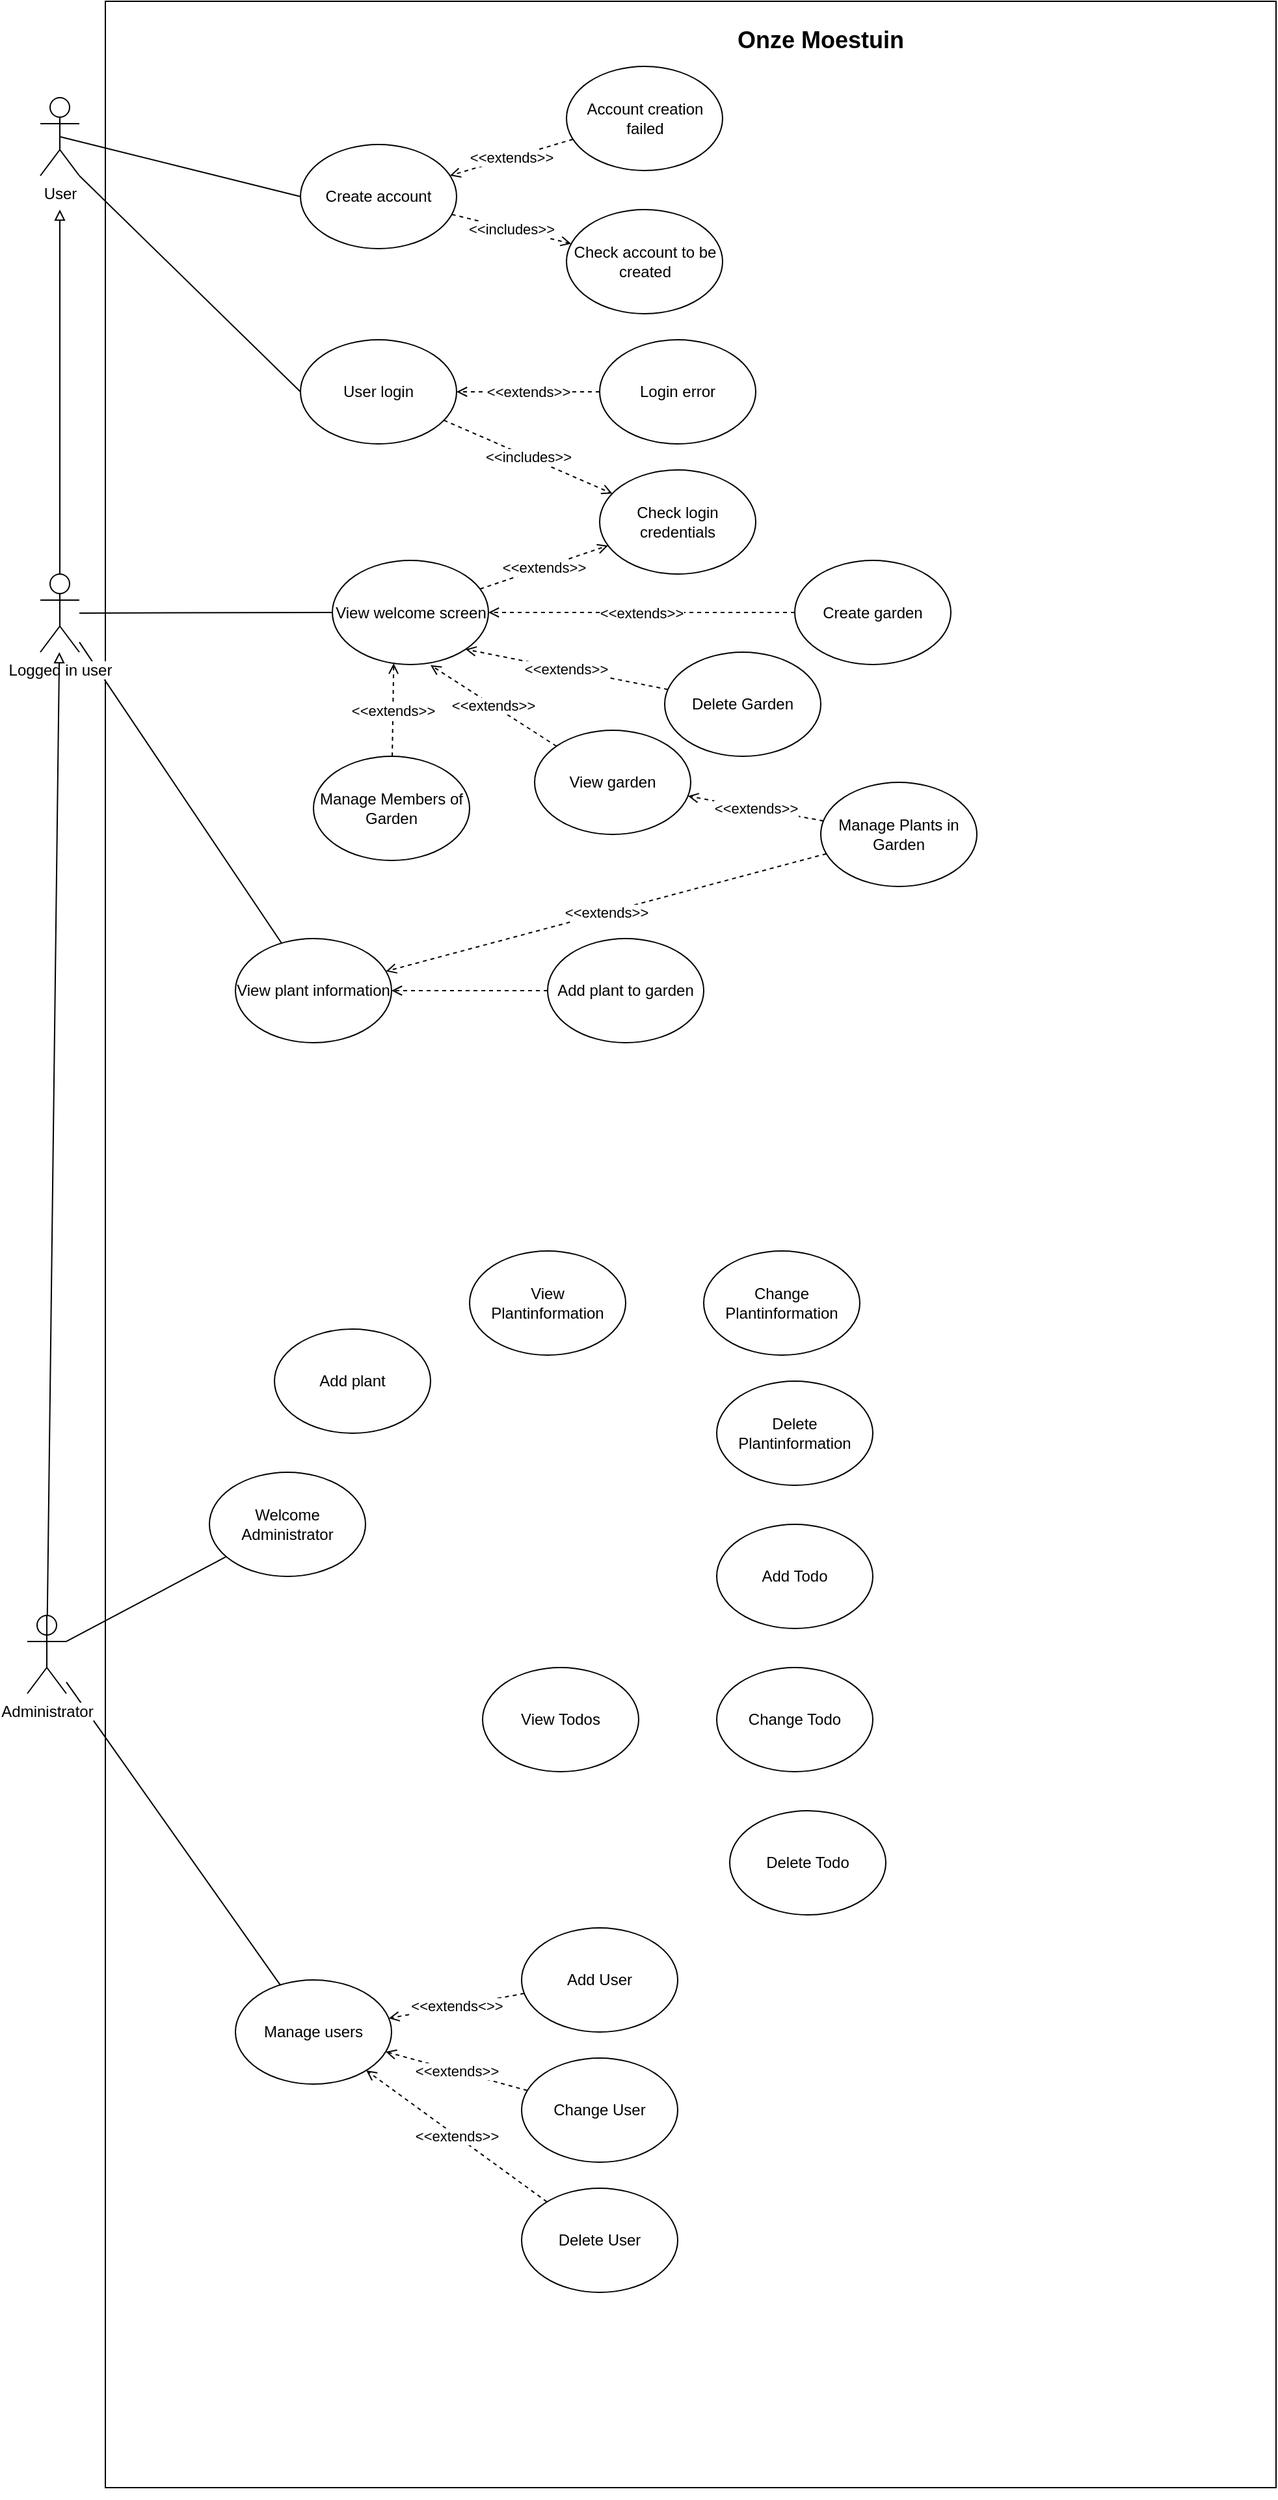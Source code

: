 <mxfile version="12.3.9" type="device" pages="1"><diagram id="q3U2suQJGyF84pC5xW6d" name="Page-1"><mxGraphModel dx="2031" dy="1236" grid="1" gridSize="10" guides="1" tooltips="1" connect="1" arrows="1" fold="1" page="1" pageScale="1" pageWidth="850" pageHeight="1100" math="0" shadow="0"><root><mxCell id="0"/><mxCell id="1" parent="0"/><mxCell id="mDtaNDROD4Jz31BkBLa5-69" style="edgeStyle=none;rounded=0;orthogonalLoop=1;jettySize=auto;html=1;exitX=0.5;exitY=1;exitDx=0;exitDy=0;dashed=1;endArrow=open;endFill=0;" edge="1" parent="1" source="mDtaNDROD4Jz31BkBLa5-53"><mxGeometry relative="1" as="geometry"><mxPoint x="570" y="1750" as="targetPoint"/></mxGeometry></mxCell><mxCell id="mDtaNDROD4Jz31BkBLa5-53" value="" style="rounded=0;whiteSpace=wrap;html=1;" vertex="1" parent="1"><mxGeometry x="130" y="120" width="900" height="1910" as="geometry"/></mxCell><mxCell id="mDtaNDROD4Jz31BkBLa5-2" value="&lt;b&gt;&lt;font style=&quot;font-size: 18px&quot;&gt;Onze Moestuin&lt;/font&gt;&lt;/b&gt;" style="text;html=1;strokeColor=none;fillColor=none;align=center;verticalAlign=middle;whiteSpace=wrap;rounded=0;" vertex="1" parent="1"><mxGeometry x="610" y="140" width="140" height="20" as="geometry"/></mxCell><mxCell id="mDtaNDROD4Jz31BkBLa5-24" style="edgeStyle=none;rounded=0;orthogonalLoop=1;jettySize=auto;html=1;endArrow=none;endFill=0;entryX=0;entryY=0.5;entryDx=0;entryDy=0;exitX=1;exitY=1;exitDx=0;exitDy=0;exitPerimeter=0;" edge="1" parent="1" source="mDtaNDROD4Jz31BkBLa5-81" target="mDtaNDROD4Jz31BkBLa5-23"><mxGeometry relative="1" as="geometry"/></mxCell><mxCell id="mDtaNDROD4Jz31BkBLa5-25" style="edgeStyle=none;rounded=0;orthogonalLoop=1;jettySize=auto;html=1;entryX=0;entryY=0.5;entryDx=0;entryDy=0;endArrow=none;endFill=0;exitX=0.5;exitY=0.5;exitDx=0;exitDy=0;exitPerimeter=0;" edge="1" parent="1" source="mDtaNDROD4Jz31BkBLa5-81" target="mDtaNDROD4Jz31BkBLa5-12"><mxGeometry relative="1" as="geometry"/></mxCell><mxCell id="mDtaNDROD4Jz31BkBLa5-38" style="edgeStyle=none;rounded=0;orthogonalLoop=1;jettySize=auto;html=1;endArrow=none;endFill=0;" edge="1" parent="1" source="mDtaNDROD4Jz31BkBLa5-3" target="mDtaNDROD4Jz31BkBLa5-36"><mxGeometry relative="1" as="geometry"/></mxCell><mxCell id="mDtaNDROD4Jz31BkBLa5-41" style="edgeStyle=none;rounded=0;orthogonalLoop=1;jettySize=auto;html=1;endArrow=none;endFill=0;entryX=0;entryY=0.5;entryDx=0;entryDy=0;" edge="1" parent="1" source="mDtaNDROD4Jz31BkBLa5-3" target="mDtaNDROD4Jz31BkBLa5-39"><mxGeometry relative="1" as="geometry"/></mxCell><mxCell id="mDtaNDROD4Jz31BkBLa5-82" style="edgeStyle=none;rounded=0;orthogonalLoop=1;jettySize=auto;html=1;entryX=0.5;entryY=1.433;entryDx=0;entryDy=0;entryPerimeter=0;endArrow=block;endFill=0;" edge="1" parent="1" source="mDtaNDROD4Jz31BkBLa5-3" target="mDtaNDROD4Jz31BkBLa5-81"><mxGeometry relative="1" as="geometry"/></mxCell><mxCell id="mDtaNDROD4Jz31BkBLa5-3" value="Logged in user" style="shape=umlActor;verticalLabelPosition=bottom;labelBackgroundColor=#ffffff;verticalAlign=top;html=1;outlineConnect=0;" vertex="1" parent="1"><mxGeometry x="80" y="560" width="30" height="60" as="geometry"/></mxCell><mxCell id="mDtaNDROD4Jz31BkBLa5-54" style="edgeStyle=none;rounded=0;orthogonalLoop=1;jettySize=auto;html=1;endArrow=block;endFill=0;" edge="1" parent="1" source="mDtaNDROD4Jz31BkBLa5-9" target="mDtaNDROD4Jz31BkBLa5-3"><mxGeometry relative="1" as="geometry"/></mxCell><mxCell id="mDtaNDROD4Jz31BkBLa5-75" style="edgeStyle=none;rounded=0;orthogonalLoop=1;jettySize=auto;html=1;exitX=1;exitY=0.333;exitDx=0;exitDy=0;exitPerimeter=0;endArrow=none;endFill=0;" edge="1" parent="1" source="mDtaNDROD4Jz31BkBLa5-9" target="mDtaNDROD4Jz31BkBLa5-58"><mxGeometry relative="1" as="geometry"/></mxCell><mxCell id="mDtaNDROD4Jz31BkBLa5-76" style="edgeStyle=none;rounded=0;orthogonalLoop=1;jettySize=auto;html=1;endArrow=none;endFill=0;" edge="1" parent="1" source="mDtaNDROD4Jz31BkBLa5-9" target="mDtaNDROD4Jz31BkBLa5-63"><mxGeometry relative="1" as="geometry"/></mxCell><mxCell id="mDtaNDROD4Jz31BkBLa5-9" value="Administrator" style="shape=umlActor;verticalLabelPosition=bottom;labelBackgroundColor=#ffffff;verticalAlign=top;html=1;outlineConnect=0;" vertex="1" parent="1"><mxGeometry x="70" y="1360" width="30" height="60" as="geometry"/></mxCell><mxCell id="mDtaNDROD4Jz31BkBLa5-20" value="&amp;lt;&amp;lt;includes&amp;gt;&amp;gt;" style="rounded=0;orthogonalLoop=1;jettySize=auto;html=1;dashed=1;endArrow=open;endFill=0;" edge="1" parent="1" source="mDtaNDROD4Jz31BkBLa5-12" target="mDtaNDROD4Jz31BkBLa5-15"><mxGeometry relative="1" as="geometry"/></mxCell><mxCell id="mDtaNDROD4Jz31BkBLa5-12" value="Create account" style="ellipse;whiteSpace=wrap;html=1;" vertex="1" parent="1"><mxGeometry x="280" y="230" width="120" height="80" as="geometry"/></mxCell><mxCell id="mDtaNDROD4Jz31BkBLa5-15" value="Check account to be created" style="ellipse;whiteSpace=wrap;html=1;" vertex="1" parent="1"><mxGeometry x="484.5" y="280" width="120" height="80" as="geometry"/></mxCell><mxCell id="mDtaNDROD4Jz31BkBLa5-22" value="&amp;lt;&amp;lt;extends&amp;gt;&amp;gt;" style="edgeStyle=none;rounded=0;orthogonalLoop=1;jettySize=auto;html=1;dashed=1;endArrow=open;endFill=0;" edge="1" parent="1" source="mDtaNDROD4Jz31BkBLa5-16" target="mDtaNDROD4Jz31BkBLa5-12"><mxGeometry relative="1" as="geometry"/></mxCell><mxCell id="mDtaNDROD4Jz31BkBLa5-16" value="Account creation failed" style="ellipse;whiteSpace=wrap;html=1;" vertex="1" parent="1"><mxGeometry x="484.5" y="170" width="120" height="80" as="geometry"/></mxCell><mxCell id="mDtaNDROD4Jz31BkBLa5-21" style="edgeStyle=none;rounded=0;orthogonalLoop=1;jettySize=auto;html=1;exitX=0;exitY=0;exitDx=0;exitDy=0;dashed=1;" edge="1" parent="1" source="mDtaNDROD4Jz31BkBLa5-15" target="mDtaNDROD4Jz31BkBLa5-15"><mxGeometry relative="1" as="geometry"/></mxCell><mxCell id="mDtaNDROD4Jz31BkBLa5-27" value="&amp;lt;&amp;lt;includes&amp;gt;&amp;gt;" style="edgeStyle=none;rounded=0;orthogonalLoop=1;jettySize=auto;html=1;endArrow=open;endFill=0;dashed=1;" edge="1" parent="1" source="mDtaNDROD4Jz31BkBLa5-23" target="mDtaNDROD4Jz31BkBLa5-26"><mxGeometry relative="1" as="geometry"/></mxCell><mxCell id="mDtaNDROD4Jz31BkBLa5-23" value="User login" style="ellipse;whiteSpace=wrap;html=1;" vertex="1" parent="1"><mxGeometry x="280" y="380" width="120" height="80" as="geometry"/></mxCell><mxCell id="mDtaNDROD4Jz31BkBLa5-26" value="Check login credentials" style="ellipse;whiteSpace=wrap;html=1;" vertex="1" parent="1"><mxGeometry x="510" y="480" width="120" height="80" as="geometry"/></mxCell><mxCell id="mDtaNDROD4Jz31BkBLa5-29" value="&amp;lt;&amp;lt;extends&amp;gt;&amp;gt;" style="edgeStyle=none;rounded=0;orthogonalLoop=1;jettySize=auto;html=1;dashed=1;endArrow=open;endFill=0;" edge="1" parent="1" source="mDtaNDROD4Jz31BkBLa5-28" target="mDtaNDROD4Jz31BkBLa5-23"><mxGeometry relative="1" as="geometry"/></mxCell><mxCell id="mDtaNDROD4Jz31BkBLa5-28" value="Login error" style="ellipse;whiteSpace=wrap;html=1;" vertex="1" parent="1"><mxGeometry x="510" y="380" width="120" height="80" as="geometry"/></mxCell><mxCell id="mDtaNDROD4Jz31BkBLa5-46" value="&amp;lt;&amp;lt;extends&amp;gt;&amp;gt;" style="edgeStyle=none;rounded=0;orthogonalLoop=1;jettySize=auto;html=1;endArrow=open;endFill=0;dashed=1;" edge="1" parent="1" source="mDtaNDROD4Jz31BkBLa5-30" target="mDtaNDROD4Jz31BkBLa5-39"><mxGeometry relative="1" as="geometry"/></mxCell><mxCell id="mDtaNDROD4Jz31BkBLa5-30" value="Create garden" style="ellipse;whiteSpace=wrap;html=1;" vertex="1" parent="1"><mxGeometry x="660" y="549.5" width="120" height="80" as="geometry"/></mxCell><mxCell id="mDtaNDROD4Jz31BkBLa5-33" style="edgeStyle=none;rounded=0;orthogonalLoop=1;jettySize=auto;html=1;exitX=0.5;exitY=0.5;exitDx=0;exitDy=0;exitPerimeter=0;entryX=0.5;entryY=0;entryDx=0;entryDy=0;entryPerimeter=0;endArrow=none;endFill=0;" edge="1" parent="1" source="mDtaNDROD4Jz31BkBLa5-9" target="mDtaNDROD4Jz31BkBLa5-9"><mxGeometry relative="1" as="geometry"/></mxCell><mxCell id="mDtaNDROD4Jz31BkBLa5-52" style="edgeStyle=none;rounded=0;orthogonalLoop=1;jettySize=auto;html=1;dashed=1;endArrow=open;endFill=0;" edge="1" parent="1" source="mDtaNDROD4Jz31BkBLa5-35" target="mDtaNDROD4Jz31BkBLa5-36"><mxGeometry relative="1" as="geometry"/></mxCell><mxCell id="mDtaNDROD4Jz31BkBLa5-35" value="Add plant to garden" style="ellipse;whiteSpace=wrap;html=1;" vertex="1" parent="1"><mxGeometry x="470" y="840" width="120" height="80" as="geometry"/></mxCell><mxCell id="mDtaNDROD4Jz31BkBLa5-36" value="View plant information" style="ellipse;whiteSpace=wrap;html=1;" vertex="1" parent="1"><mxGeometry x="230" y="840" width="120" height="80" as="geometry"/></mxCell><mxCell id="mDtaNDROD4Jz31BkBLa5-85" value="&amp;lt;&amp;lt;extends&amp;gt;&amp;gt;" style="edgeStyle=none;rounded=0;orthogonalLoop=1;jettySize=auto;html=1;dashed=1;endArrow=open;endFill=0;" edge="1" parent="1" source="mDtaNDROD4Jz31BkBLa5-39" target="mDtaNDROD4Jz31BkBLa5-26"><mxGeometry relative="1" as="geometry"/></mxCell><mxCell id="mDtaNDROD4Jz31BkBLa5-39" value="View welcome screen" style="ellipse;whiteSpace=wrap;html=1;" vertex="1" parent="1"><mxGeometry x="304.5" y="549.5" width="120" height="80" as="geometry"/></mxCell><mxCell id="mDtaNDROD4Jz31BkBLa5-47" value="&amp;lt;&amp;lt;extends&amp;gt;&amp;gt;" style="edgeStyle=none;rounded=0;orthogonalLoop=1;jettySize=auto;html=1;entryX=0.629;entryY=1.006;entryDx=0;entryDy=0;entryPerimeter=0;dashed=1;endArrow=open;endFill=0;" edge="1" parent="1" source="mDtaNDROD4Jz31BkBLa5-42" target="mDtaNDROD4Jz31BkBLa5-39"><mxGeometry relative="1" as="geometry"/></mxCell><mxCell id="mDtaNDROD4Jz31BkBLa5-42" value="View garden" style="ellipse;whiteSpace=wrap;html=1;" vertex="1" parent="1"><mxGeometry x="460" y="680" width="120" height="80" as="geometry"/></mxCell><mxCell id="mDtaNDROD4Jz31BkBLa5-50" value="&amp;lt;&amp;lt;extends&amp;gt;&amp;gt;" style="edgeStyle=none;rounded=0;orthogonalLoop=1;jettySize=auto;html=1;entryX=1;entryY=1;entryDx=0;entryDy=0;dashed=1;endArrow=open;endFill=0;" edge="1" parent="1" source="mDtaNDROD4Jz31BkBLa5-43" target="mDtaNDROD4Jz31BkBLa5-39"><mxGeometry relative="1" as="geometry"/></mxCell><mxCell id="mDtaNDROD4Jz31BkBLa5-43" value="Delete Garden" style="ellipse;whiteSpace=wrap;html=1;" vertex="1" parent="1"><mxGeometry x="560" y="620" width="120" height="80" as="geometry"/></mxCell><mxCell id="mDtaNDROD4Jz31BkBLa5-48" value="&amp;lt;&amp;lt;extends&amp;gt;&amp;gt;" style="edgeStyle=none;rounded=0;orthogonalLoop=1;jettySize=auto;html=1;dashed=1;endArrow=open;endFill=0;" edge="1" parent="1" source="mDtaNDROD4Jz31BkBLa5-44" target="mDtaNDROD4Jz31BkBLa5-42"><mxGeometry relative="1" as="geometry"/></mxCell><mxCell id="mDtaNDROD4Jz31BkBLa5-57" value="&amp;lt;&amp;lt;extends&amp;gt;&amp;gt;" style="edgeStyle=none;rounded=0;orthogonalLoop=1;jettySize=auto;html=1;endArrow=open;endFill=0;dashed=1;" edge="1" parent="1" source="mDtaNDROD4Jz31BkBLa5-44" target="mDtaNDROD4Jz31BkBLa5-36"><mxGeometry relative="1" as="geometry"/></mxCell><mxCell id="mDtaNDROD4Jz31BkBLa5-44" value="Manage Plants in Garden" style="ellipse;whiteSpace=wrap;html=1;" vertex="1" parent="1"><mxGeometry x="680" y="720" width="120" height="80" as="geometry"/></mxCell><mxCell id="mDtaNDROD4Jz31BkBLa5-51" value="&amp;lt;&amp;lt;extends&amp;gt;&amp;gt;" style="edgeStyle=none;rounded=0;orthogonalLoop=1;jettySize=auto;html=1;entryX=0.393;entryY=0.988;entryDx=0;entryDy=0;entryPerimeter=0;dashed=1;endArrow=open;endFill=0;" edge="1" parent="1" source="mDtaNDROD4Jz31BkBLa5-45" target="mDtaNDROD4Jz31BkBLa5-39"><mxGeometry relative="1" as="geometry"/></mxCell><mxCell id="mDtaNDROD4Jz31BkBLa5-45" value="Manage Members of Garden" style="ellipse;whiteSpace=wrap;html=1;" vertex="1" parent="1"><mxGeometry x="290" y="700" width="120" height="80" as="geometry"/></mxCell><mxCell id="mDtaNDROD4Jz31BkBLa5-58" value="Welcome Administrator" style="ellipse;whiteSpace=wrap;html=1;" vertex="1" parent="1"><mxGeometry x="210" y="1250" width="120" height="80" as="geometry"/></mxCell><mxCell id="mDtaNDROD4Jz31BkBLa5-59" value="View&lt;br&gt;Plantinformation" style="ellipse;whiteSpace=wrap;html=1;" vertex="1" parent="1"><mxGeometry x="410" y="1080" width="120" height="80" as="geometry"/></mxCell><mxCell id="mDtaNDROD4Jz31BkBLa5-61" value="View Todos" style="ellipse;whiteSpace=wrap;html=1;" vertex="1" parent="1"><mxGeometry x="420" y="1400" width="120" height="80" as="geometry"/></mxCell><mxCell id="mDtaNDROD4Jz31BkBLa5-62" value="Add plant" style="ellipse;whiteSpace=wrap;html=1;" vertex="1" parent="1"><mxGeometry x="260" y="1140" width="120" height="80" as="geometry"/></mxCell><mxCell id="mDtaNDROD4Jz31BkBLa5-63" value="Manage users" style="ellipse;whiteSpace=wrap;html=1;" vertex="1" parent="1"><mxGeometry x="230" y="1640" width="120" height="80" as="geometry"/></mxCell><mxCell id="mDtaNDROD4Jz31BkBLa5-64" value="Change Plantinformation" style="ellipse;whiteSpace=wrap;html=1;" vertex="1" parent="1"><mxGeometry x="590" y="1080" width="120" height="80" as="geometry"/></mxCell><mxCell id="mDtaNDROD4Jz31BkBLa5-65" value="Delete Plantinformation" style="ellipse;whiteSpace=wrap;html=1;" vertex="1" parent="1"><mxGeometry x="600" y="1180" width="120" height="80" as="geometry"/></mxCell><mxCell id="mDtaNDROD4Jz31BkBLa5-66" value="Add Todo" style="ellipse;whiteSpace=wrap;html=1;" vertex="1" parent="1"><mxGeometry x="600" y="1290" width="120" height="80" as="geometry"/></mxCell><mxCell id="mDtaNDROD4Jz31BkBLa5-67" value="Change Todo" style="ellipse;whiteSpace=wrap;html=1;" vertex="1" parent="1"><mxGeometry x="600" y="1400" width="120" height="80" as="geometry"/></mxCell><mxCell id="mDtaNDROD4Jz31BkBLa5-68" value="Delete Todo" style="ellipse;whiteSpace=wrap;html=1;" vertex="1" parent="1"><mxGeometry x="610" y="1510" width="120" height="80" as="geometry"/></mxCell><mxCell id="mDtaNDROD4Jz31BkBLa5-77" value="&amp;lt;&amp;lt;extends&amp;lt;&amp;gt;&amp;gt;" style="edgeStyle=none;rounded=0;orthogonalLoop=1;jettySize=auto;html=1;endArrow=open;endFill=0;dashed=1;" edge="1" parent="1" source="mDtaNDROD4Jz31BkBLa5-70" target="mDtaNDROD4Jz31BkBLa5-63"><mxGeometry relative="1" as="geometry"/></mxCell><mxCell id="mDtaNDROD4Jz31BkBLa5-70" value="Add User" style="ellipse;whiteSpace=wrap;html=1;" vertex="1" parent="1"><mxGeometry x="450" y="1600" width="120" height="80" as="geometry"/></mxCell><mxCell id="mDtaNDROD4Jz31BkBLa5-78" value="&amp;lt;&amp;lt;extends&amp;gt;&amp;gt;" style="edgeStyle=none;rounded=0;orthogonalLoop=1;jettySize=auto;html=1;dashed=1;endArrow=open;endFill=0;" edge="1" parent="1" source="mDtaNDROD4Jz31BkBLa5-71" target="mDtaNDROD4Jz31BkBLa5-63"><mxGeometry relative="1" as="geometry"/></mxCell><mxCell id="mDtaNDROD4Jz31BkBLa5-71" value="Change User" style="ellipse;whiteSpace=wrap;html=1;" vertex="1" parent="1"><mxGeometry x="450" y="1700" width="120" height="80" as="geometry"/></mxCell><mxCell id="mDtaNDROD4Jz31BkBLa5-79" value="&amp;lt;&amp;lt;extends&amp;gt;&amp;gt;" style="edgeStyle=none;rounded=0;orthogonalLoop=1;jettySize=auto;html=1;dashed=1;endArrow=open;endFill=0;" edge="1" parent="1" source="mDtaNDROD4Jz31BkBLa5-72" target="mDtaNDROD4Jz31BkBLa5-63"><mxGeometry relative="1" as="geometry"/></mxCell><mxCell id="mDtaNDROD4Jz31BkBLa5-72" value="Delete User" style="ellipse;whiteSpace=wrap;html=1;" vertex="1" parent="1"><mxGeometry x="450" y="1800" width="120" height="80" as="geometry"/></mxCell><mxCell id="mDtaNDROD4Jz31BkBLa5-81" value="User" style="shape=umlActor;verticalLabelPosition=bottom;labelBackgroundColor=#ffffff;verticalAlign=top;html=1;outlineConnect=0;" vertex="1" parent="1"><mxGeometry x="80" y="194" width="30" height="60" as="geometry"/></mxCell></root></mxGraphModel></diagram></mxfile>